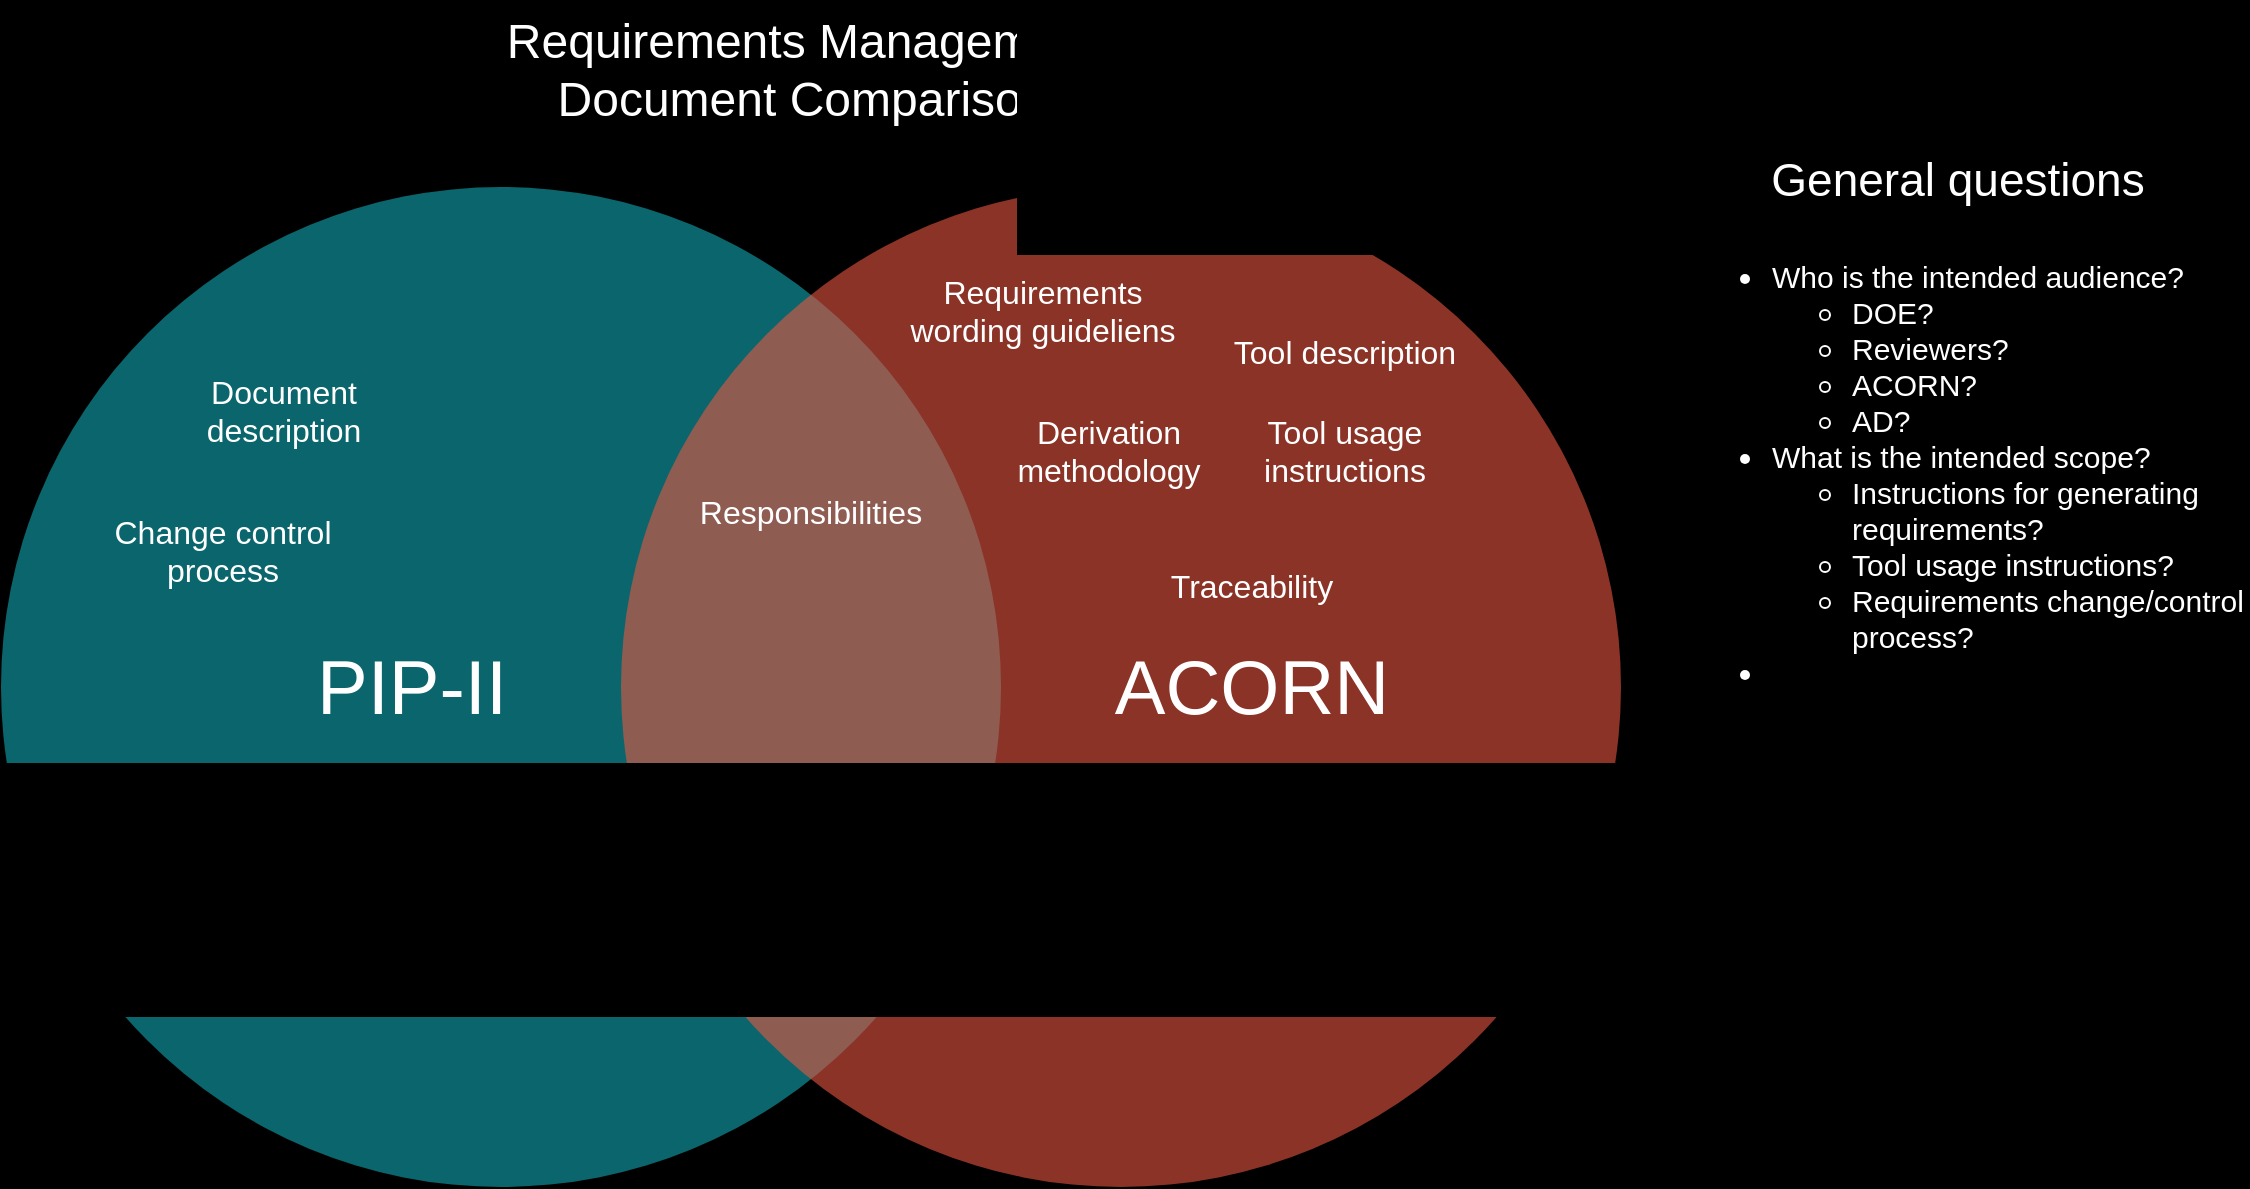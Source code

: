 <mxfile version="21.7.4" type="github">
  <diagram id="3228e29e-7158-1315-38df-8450db1d8a1d" name="Page-1">
    <mxGraphModel dx="1434" dy="764" grid="1" gridSize="10" guides="1" tooltips="1" connect="1" arrows="1" fold="1" page="1" pageScale="1" pageWidth="1169" pageHeight="827" background="#000000" math="0" shadow="0">
      <root>
        <mxCell id="0" />
        <mxCell id="1" parent="0" />
        <mxCell id="21532" value="" style="ellipse;fillColor=#12AAB5;opacity=60;strokeColor=none;html=1;fontColor=#FFFFFF;whiteSpace=wrap;" parent="1" vertex="1">
          <mxGeometry x="26.5" y="113.5" width="500" height="500" as="geometry" />
        </mxCell>
        <mxCell id="21533" value="" style="ellipse;fillColor=#e85642;opacity=60;strokeColor=none;html=1;fontColor=#FFFFFF;whiteSpace=wrap;" parent="1" vertex="1">
          <mxGeometry x="336.5" y="113.5" width="500" height="500" as="geometry" />
        </mxCell>
        <mxCell id="21534" value="PIP-II" style="text;fontSize=38;align=center;verticalAlign=middle;html=1;fontColor=#FFFFFF;whiteSpace=wrap;" parent="1" vertex="1">
          <mxGeometry x="137" y="328.5" width="190" height="70" as="geometry" />
        </mxCell>
        <mxCell id="21535" value="ACORN" style="text;fontSize=38;align=center;verticalAlign=middle;html=1;fontColor=#FFFFFF;whiteSpace=wrap;" parent="1" vertex="1">
          <mxGeometry x="557" y="328.5" width="190" height="70" as="geometry" />
        </mxCell>
        <mxCell id="21536" value="&lt;div style=&quot;font-size: 15px;&quot;&gt;&lt;ul style=&quot;font-size: 15px;&quot;&gt;&lt;li style=&quot;font-size: 15px;&quot;&gt;Who is the intended audience?&lt;/li&gt;&lt;ul&gt;&lt;li style=&quot;font-size: 15px;&quot;&gt;DOE?&lt;/li&gt;&lt;li style=&quot;font-size: 15px;&quot;&gt;Reviewers?&lt;br&gt;&lt;/li&gt;&lt;li style=&quot;font-size: 15px;&quot;&gt;ACORN?&lt;/li&gt;&lt;li style=&quot;font-size: 15px;&quot;&gt;AD?&lt;br&gt;&lt;/li&gt;&lt;/ul&gt;&lt;li style=&quot;font-size: 15px;&quot;&gt;What is the intended scope?&lt;/li&gt;&lt;ul&gt;&lt;li style=&quot;font-size: 15px;&quot;&gt;Instructions for generating requirements?&lt;/li&gt;&lt;li style=&quot;font-size: 15px;&quot;&gt;Tool usage instructions?&lt;/li&gt;&lt;li style=&quot;font-size: 15px;&quot;&gt;Requirements change/control process?&lt;br&gt;&lt;/li&gt;&lt;/ul&gt;&lt;li style=&quot;font-size: 15px;&quot;&gt;&lt;br style=&quot;font-size: 15px;&quot;&gt;&lt;/li&gt;&lt;/ul&gt;&lt;/div&gt;" style="text;fontSize=15;align=left;verticalAlign=top;html=1;fontColor=#FFFFFF;whiteSpace=wrap;" parent="1" vertex="1">
          <mxGeometry x="870" y="128.25" width="280" height="320" as="geometry" />
        </mxCell>
        <mxCell id="21538" value="Document description" style="text;align=center;html=1;fontColor=#FFFFFF;fontSize=16;whiteSpace=wrap;" parent="1" vertex="1">
          <mxGeometry x="107.5" y="200" width="119.5" height="36.5" as="geometry" />
        </mxCell>
        <mxCell id="21539" value="Tool description" style="text;align=center;html=1;fontColor=#FFFFFF;fontSize=16;whiteSpace=wrap;" parent="1" vertex="1">
          <mxGeometry x="627.5" y="180" width="140.5" height="30" as="geometry" />
        </mxCell>
        <mxCell id="21540" value="Responsibilities" style="text;align=center;html=1;fontColor=#FFFFFF;fontSize=16;whiteSpace=wrap;" parent="1" vertex="1">
          <mxGeometry x="371" y="260" width="120.5" height="36.5" as="geometry" />
        </mxCell>
        <mxCell id="xuAPnCkLONaZR8KV4Ptf-21540" value="Requirements Management Document Comparison" style="text;fontSize=24;align=center;verticalAlign=middle;html=1;fontColor=#FFFFFF;whiteSpace=wrap;" vertex="1" parent="1">
          <mxGeometry x="227" y="20" width="400.5" height="70" as="geometry" />
        </mxCell>
        <mxCell id="xuAPnCkLONaZR8KV4Ptf-21541" value="Requirements wording guideliens" style="text;align=center;html=1;fontColor=#FFFFFF;fontSize=16;whiteSpace=wrap;" vertex="1" parent="1">
          <mxGeometry x="477" y="150" width="140.5" height="30" as="geometry" />
        </mxCell>
        <mxCell id="xuAPnCkLONaZR8KV4Ptf-21542" value="Change control process" style="text;align=center;html=1;fontColor=#FFFFFF;fontSize=16;whiteSpace=wrap;" vertex="1" parent="1">
          <mxGeometry x="77" y="270" width="120.5" height="36.5" as="geometry" />
        </mxCell>
        <mxCell id="xuAPnCkLONaZR8KV4Ptf-21543" value="Derivation methodology" style="text;align=center;html=1;fontColor=#FFFFFF;fontSize=16;whiteSpace=wrap;" vertex="1" parent="1">
          <mxGeometry x="510" y="220" width="140.5" height="30" as="geometry" />
        </mxCell>
        <mxCell id="xuAPnCkLONaZR8KV4Ptf-21544" value="&lt;div align=&quot;center&quot; style=&quot;font-size: 23px;&quot;&gt;General questions&lt;/div&gt;" style="text;whiteSpace=wrap;html=1;fontColor=#FFFFFF;align=center;" vertex="1" parent="1">
          <mxGeometry x="900" y="90" width="210" height="40" as="geometry" />
        </mxCell>
        <mxCell id="xuAPnCkLONaZR8KV4Ptf-21545" value="Tool usage instructions" style="text;align=center;html=1;fontColor=#FFFFFF;fontSize=16;whiteSpace=wrap;" vertex="1" parent="1">
          <mxGeometry x="627.5" y="220" width="140.5" height="30" as="geometry" />
        </mxCell>
        <mxCell id="xuAPnCkLONaZR8KV4Ptf-21546" value="Traceability" style="text;align=center;html=1;fontColor=#FFFFFF;fontSize=16;whiteSpace=wrap;" vertex="1" parent="1">
          <mxGeometry x="587" y="296.5" width="130" height="30" as="geometry" />
        </mxCell>
      </root>
    </mxGraphModel>
  </diagram>
</mxfile>
